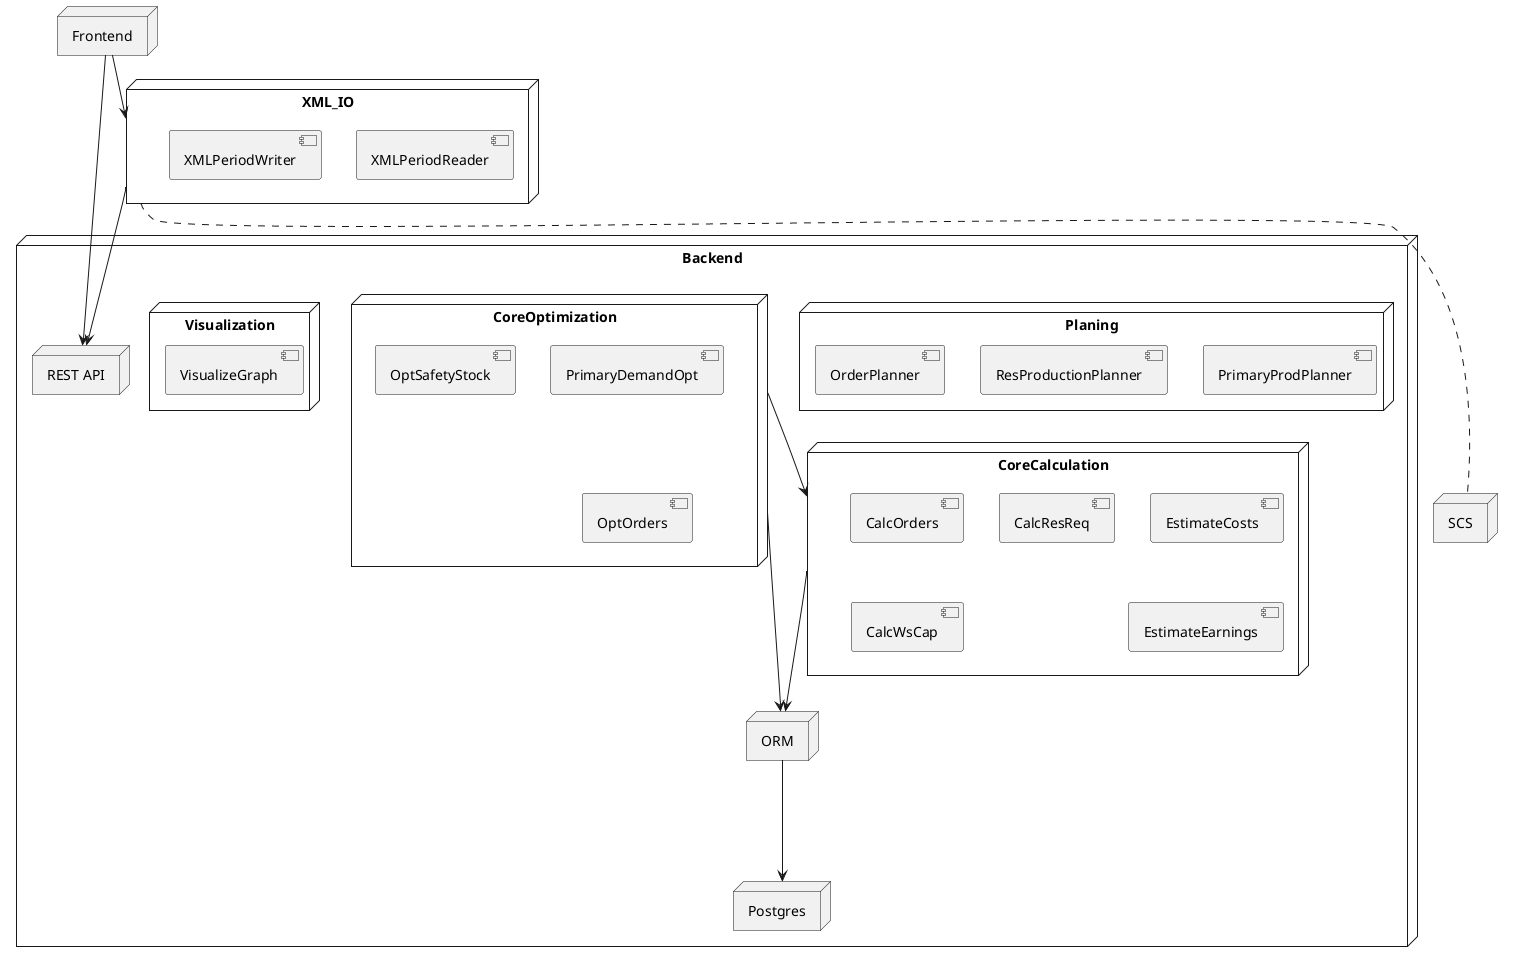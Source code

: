 @startuml

node Frontend{
}

node XML_IO{
    component XMLPeriodReader
    component XMLPeriodWriter
}
node Backend{




    node REST_API as "REST API" {
    }



    node Planing{
        component PrimaryProdPlanner{
        }

        component ResProductionPlanner{
        }

        component OrderPlanner{
        }

    }

    node CoreCalculation{
        component CalcResReq{
        }
        component CalcOrders{
        }
        component CalcWsCap{
        }

        component EstimateCosts

        component EstimateEarnings

        CalcOrders -[hidden]- CalcWsCap

        EstimateCosts -[hidden]- EstimateEarnings
    }

    node CoreOptimization {
        component PrimaryDemandOpt{
        }

        component OptSafetyStock{
        }

        component OptOrders{
        }

        PrimaryDemandOpt -[hidden]- OptOrders
    }

    node Visualization{
        component VisualizeGraph
    }

    node ORM{
    }

    node Postgres {
    }


    CoreCalculation -down--> ORM
    CoreOptimization -down--> ORM

    CoreOptimization --> CoreCalculation
    ORM --down-> Postgres
}



node SCS{
}

XML_IO -down-> REST_API

XML_IO ... SCS
Frontend --> XML_IO
Frontend --> REST_API

@enduml